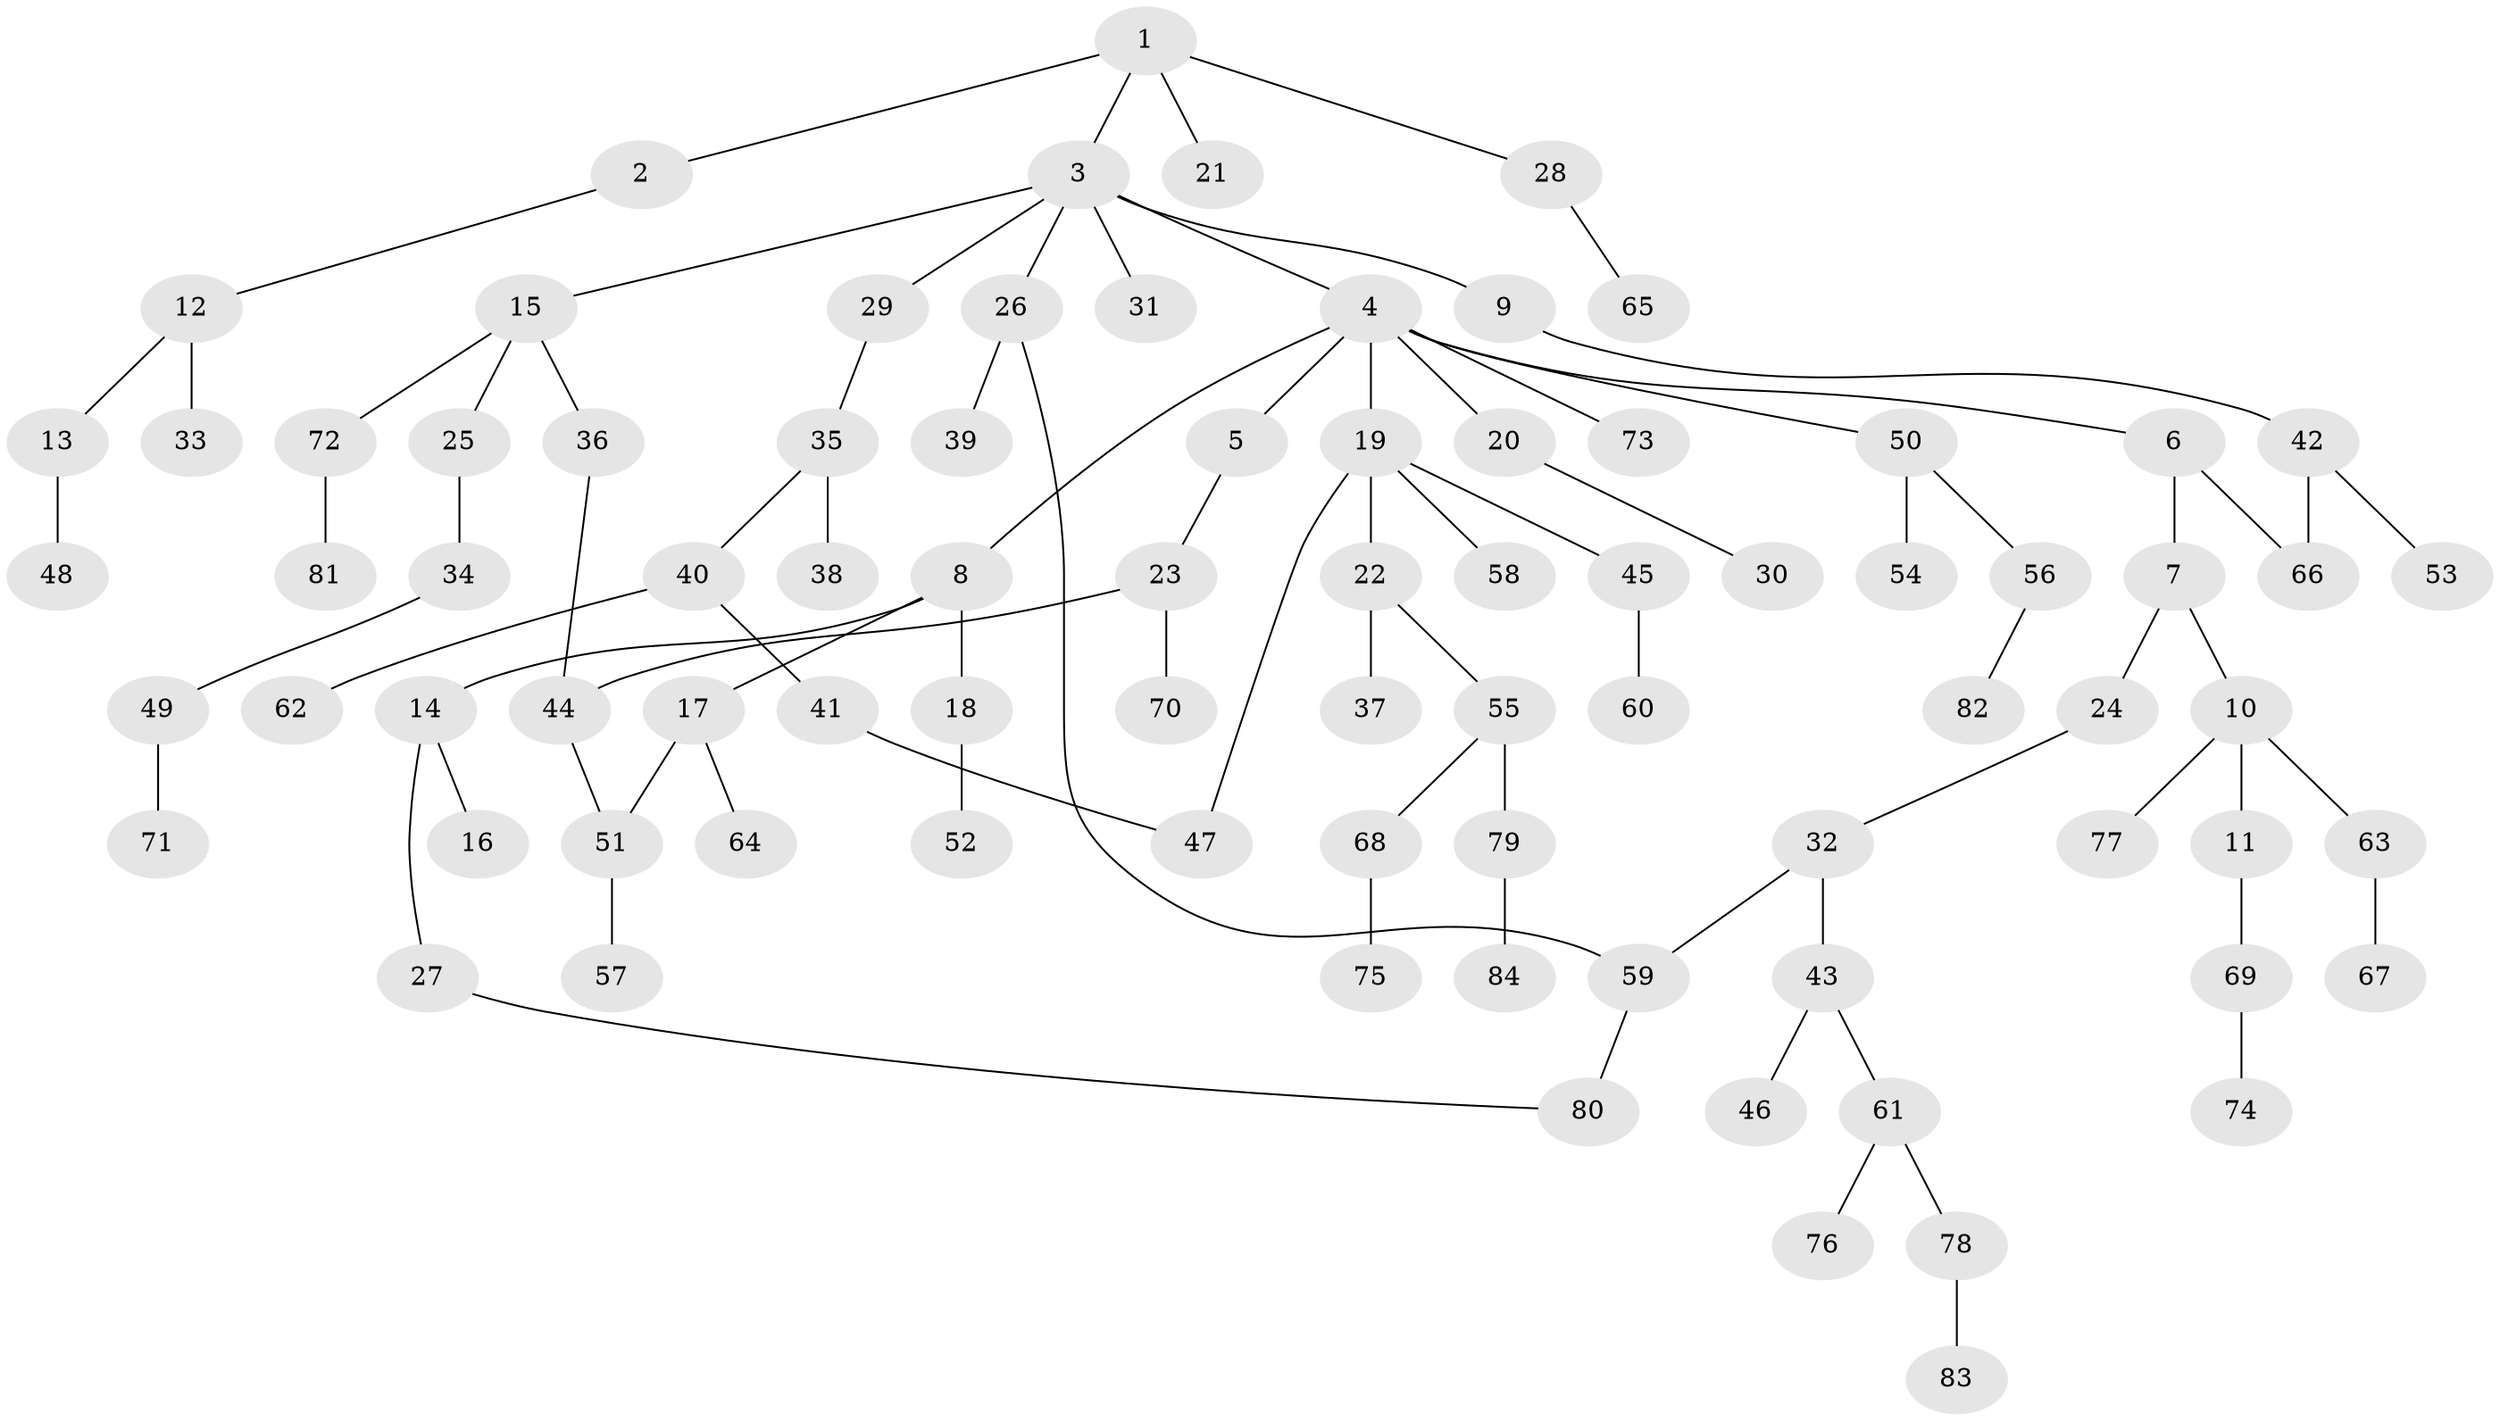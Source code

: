 // Generated by graph-tools (version 1.1) at 2025/34/03/09/25 02:34:12]
// undirected, 84 vertices, 89 edges
graph export_dot {
graph [start="1"]
  node [color=gray90,style=filled];
  1;
  2;
  3;
  4;
  5;
  6;
  7;
  8;
  9;
  10;
  11;
  12;
  13;
  14;
  15;
  16;
  17;
  18;
  19;
  20;
  21;
  22;
  23;
  24;
  25;
  26;
  27;
  28;
  29;
  30;
  31;
  32;
  33;
  34;
  35;
  36;
  37;
  38;
  39;
  40;
  41;
  42;
  43;
  44;
  45;
  46;
  47;
  48;
  49;
  50;
  51;
  52;
  53;
  54;
  55;
  56;
  57;
  58;
  59;
  60;
  61;
  62;
  63;
  64;
  65;
  66;
  67;
  68;
  69;
  70;
  71;
  72;
  73;
  74;
  75;
  76;
  77;
  78;
  79;
  80;
  81;
  82;
  83;
  84;
  1 -- 2;
  1 -- 3;
  1 -- 21;
  1 -- 28;
  2 -- 12;
  3 -- 4;
  3 -- 9;
  3 -- 15;
  3 -- 26;
  3 -- 29;
  3 -- 31;
  4 -- 5;
  4 -- 6;
  4 -- 8;
  4 -- 19;
  4 -- 20;
  4 -- 50;
  4 -- 73;
  5 -- 23;
  6 -- 7;
  6 -- 66;
  7 -- 10;
  7 -- 24;
  8 -- 14;
  8 -- 17;
  8 -- 18;
  9 -- 42;
  10 -- 11;
  10 -- 63;
  10 -- 77;
  11 -- 69;
  12 -- 13;
  12 -- 33;
  13 -- 48;
  14 -- 16;
  14 -- 27;
  15 -- 25;
  15 -- 36;
  15 -- 72;
  17 -- 64;
  17 -- 51;
  18 -- 52;
  19 -- 22;
  19 -- 45;
  19 -- 47;
  19 -- 58;
  20 -- 30;
  22 -- 37;
  22 -- 55;
  23 -- 44;
  23 -- 70;
  24 -- 32;
  25 -- 34;
  26 -- 39;
  26 -- 59;
  27 -- 80;
  28 -- 65;
  29 -- 35;
  32 -- 43;
  32 -- 59;
  34 -- 49;
  35 -- 38;
  35 -- 40;
  36 -- 44;
  40 -- 41;
  40 -- 62;
  41 -- 47;
  42 -- 53;
  42 -- 66;
  43 -- 46;
  43 -- 61;
  44 -- 51;
  45 -- 60;
  49 -- 71;
  50 -- 54;
  50 -- 56;
  51 -- 57;
  55 -- 68;
  55 -- 79;
  56 -- 82;
  59 -- 80;
  61 -- 76;
  61 -- 78;
  63 -- 67;
  68 -- 75;
  69 -- 74;
  72 -- 81;
  78 -- 83;
  79 -- 84;
}
